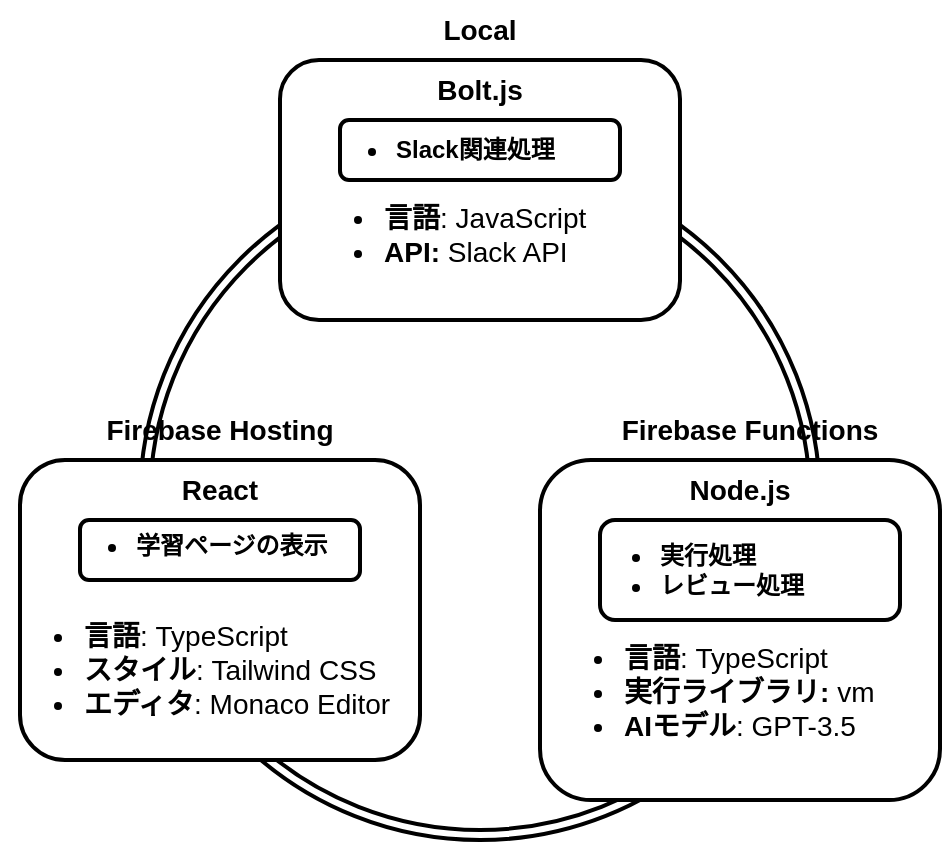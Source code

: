 <mxfile>
    <diagram id="JfMTk4QZT6uSCENoUZXJ" name="Page-1">
        <mxGraphModel dx="1034" dy="788" grid="1" gridSize="10" guides="1" tooltips="1" connect="1" arrows="1" fold="1" page="1" pageScale="1" pageWidth="827" pageHeight="1169" background="#ffffff" math="0" shadow="0">
            <root>
                <mxCell id="0"/>
                <mxCell id="1" parent="0"/>
                <mxCell id="17" value="" style="ellipse;shape=doubleEllipse;whiteSpace=wrap;html=1;aspect=fixed;strokeColor=#000000;strokeWidth=2;fontSize=14;fontColor=#000000;fillColor=none;" vertex="1" parent="1">
                    <mxGeometry x="110" y="150" width="340" height="340" as="geometry"/>
                </mxCell>
                <mxCell id="5" value="" style="rounded=1;whiteSpace=wrap;html=1;strokeColor=#000000;strokeWidth=2;fontSize=14;fontColor=#000000;fillColor=#FFFFFF;" vertex="1" parent="1">
                    <mxGeometry x="50" y="300" width="200" height="150" as="geometry"/>
                </mxCell>
                <mxCell id="2" value="" style="rounded=1;whiteSpace=wrap;html=1;fillColor=none;strokeColor=#000000;strokeWidth=2;" vertex="1" parent="1">
                    <mxGeometry x="80" y="330" width="140" height="30" as="geometry"/>
                </mxCell>
                <mxCell id="3" value="&lt;font size=&quot;1&quot; color=&quot;#000000&quot;&gt;&lt;b style=&quot;font-size: 14px;&quot;&gt;React&lt;/b&gt;&lt;/font&gt;" style="text;html=1;strokeColor=none;fillColor=none;align=center;verticalAlign=middle;whiteSpace=wrap;rounded=0;strokeWidth=1;" vertex="1" parent="1">
                    <mxGeometry x="120" y="300" width="60" height="30" as="geometry"/>
                </mxCell>
                <mxCell id="4" value="&lt;ul&gt;&lt;li&gt;&lt;b&gt;学習ページの表示&lt;/b&gt;&lt;/li&gt;&lt;/ul&gt;" style="text;html=1;strokeColor=none;fillColor=none;align=left;verticalAlign=middle;whiteSpace=wrap;rounded=0;strokeWidth=1;fontColor=#000000;" vertex="1" parent="1">
                    <mxGeometry x="66" y="330" width="144" height="25" as="geometry"/>
                </mxCell>
                <mxCell id="6" value="&lt;font size=&quot;1&quot; color=&quot;#000000&quot;&gt;&lt;b style=&quot;font-size: 14px;&quot;&gt;Firebase Hosting&lt;/b&gt;&lt;/font&gt;" style="text;html=1;strokeColor=none;fillColor=none;align=center;verticalAlign=middle;whiteSpace=wrap;rounded=0;strokeWidth=1;" vertex="1" parent="1">
                    <mxGeometry x="90" y="270" width="120" height="30" as="geometry"/>
                </mxCell>
                <mxCell id="7" value="" style="rounded=1;whiteSpace=wrap;html=1;strokeColor=#000000;strokeWidth=2;fontSize=14;fontColor=#000000;fillColor=#FFFFFF;" vertex="1" parent="1">
                    <mxGeometry x="310" y="300" width="200" height="170" as="geometry"/>
                </mxCell>
                <mxCell id="8" value="" style="rounded=1;whiteSpace=wrap;html=1;fillColor=none;strokeColor=#000000;strokeWidth=2;" vertex="1" parent="1">
                    <mxGeometry x="340" y="330" width="150" height="50" as="geometry"/>
                </mxCell>
                <mxCell id="9" value="&lt;font size=&quot;1&quot; color=&quot;#000000&quot;&gt;&lt;b style=&quot;font-size: 14px;&quot;&gt;Node.js&lt;/b&gt;&lt;/font&gt;" style="text;html=1;strokeColor=none;fillColor=none;align=center;verticalAlign=middle;whiteSpace=wrap;rounded=0;strokeWidth=1;" vertex="1" parent="1">
                    <mxGeometry x="380" y="300" width="60" height="30" as="geometry"/>
                </mxCell>
                <mxCell id="10" value="&lt;ul&gt;&lt;li&gt;&lt;b&gt;実行処理&lt;/b&gt;&lt;/li&gt;&lt;li&gt;&lt;b&gt;レビュー処理&lt;/b&gt;&lt;/li&gt;&lt;/ul&gt;" style="text;html=1;strokeColor=none;fillColor=none;align=left;verticalAlign=middle;whiteSpace=wrap;rounded=0;strokeWidth=1;fontColor=#000000;" vertex="1" parent="1">
                    <mxGeometry x="328" y="330" width="144" height="50" as="geometry"/>
                </mxCell>
                <mxCell id="11" value="&lt;font size=&quot;1&quot; color=&quot;#000000&quot;&gt;&lt;b style=&quot;font-size: 14px;&quot;&gt;Firebase Functions&lt;/b&gt;&lt;/font&gt;" style="text;html=1;strokeColor=none;fillColor=none;align=center;verticalAlign=middle;whiteSpace=wrap;rounded=0;strokeWidth=1;" vertex="1" parent="1">
                    <mxGeometry x="345" y="270" width="140" height="30" as="geometry"/>
                </mxCell>
                <mxCell id="12" value="" style="rounded=1;whiteSpace=wrap;html=1;strokeColor=#000000;strokeWidth=2;fontSize=14;fontColor=#000000;fillColor=#FFFFFF;" vertex="1" parent="1">
                    <mxGeometry x="180" y="100" width="200" height="130" as="geometry"/>
                </mxCell>
                <mxCell id="13" value="" style="rounded=1;whiteSpace=wrap;html=1;fillColor=none;strokeColor=#000000;strokeWidth=2;" vertex="1" parent="1">
                    <mxGeometry x="210" y="130" width="140" height="30" as="geometry"/>
                </mxCell>
                <mxCell id="14" value="&lt;font size=&quot;1&quot; color=&quot;#000000&quot;&gt;&lt;b style=&quot;font-size: 14px;&quot;&gt;Bolt.js&lt;/b&gt;&lt;/font&gt;" style="text;html=1;strokeColor=none;fillColor=none;align=center;verticalAlign=middle;whiteSpace=wrap;rounded=0;strokeWidth=1;" vertex="1" parent="1">
                    <mxGeometry x="250" y="100" width="60" height="30" as="geometry"/>
                </mxCell>
                <mxCell id="15" value="&lt;ul&gt;&lt;li&gt;&lt;b&gt;Slack関連処理&lt;/b&gt;&lt;/li&gt;&lt;/ul&gt;" style="text;html=1;strokeColor=none;fillColor=none;align=left;verticalAlign=middle;whiteSpace=wrap;rounded=0;strokeWidth=1;fontColor=#000000;" vertex="1" parent="1">
                    <mxGeometry x="196" y="120" width="144" height="50" as="geometry"/>
                </mxCell>
                <mxCell id="16" value="&lt;font color=&quot;#000000&quot;&gt;&lt;span style=&quot;font-size: 14px;&quot;&gt;&lt;b&gt;Local&lt;/b&gt;&lt;/span&gt;&lt;/font&gt;" style="text;html=1;strokeColor=none;fillColor=none;align=center;verticalAlign=middle;whiteSpace=wrap;rounded=0;strokeWidth=1;" vertex="1" parent="1">
                    <mxGeometry x="240" y="70" width="80" height="30" as="geometry"/>
                </mxCell>
                <mxCell id="18" value="&lt;ul&gt;&lt;li&gt;&lt;strong&gt;言語&lt;/strong&gt;: TypeScript&lt;/li&gt;&lt;li&gt;&lt;strong&gt;スタイル&lt;/strong&gt;: Tailwind CSS&lt;/li&gt;&lt;li&gt;&lt;strong&gt;エディタ&lt;/strong&gt;: Monaco Editor&lt;/li&gt;&lt;/ul&gt;" style="text;strokeColor=none;fillColor=none;html=1;whiteSpace=wrap;verticalAlign=middle;overflow=hidden;strokeWidth=2;fontSize=14;fontColor=#000000;" vertex="1" parent="1">
                    <mxGeometry x="40" y="355" width="210" height="100" as="geometry"/>
                </mxCell>
                <mxCell id="19" value="&lt;ul&gt;&lt;li&gt;&lt;strong&gt;言語&lt;/strong&gt;: TypeScript&lt;/li&gt;&lt;li&gt;&lt;b&gt;実行ライブラリ:&amp;nbsp;&lt;/b&gt;vm&lt;/li&gt;&lt;li&gt;&lt;strong&gt;AIモデル&lt;/strong&gt;: GPT-3.5&lt;/li&gt;&lt;/ul&gt;" style="text;whiteSpace=wrap;html=1;fontSize=14;fontColor=#000000;" vertex="1" parent="1">
                    <mxGeometry x="310" y="370" width="180" height="100" as="geometry"/>
                </mxCell>
                <mxCell id="21" value="&lt;ul&gt;&lt;li&gt;&lt;strong&gt;言語&lt;/strong&gt;: JavaScript&lt;/li&gt;&lt;li&gt;&lt;b&gt;API: &lt;/b&gt;Slack API&lt;/li&gt;&lt;/ul&gt;" style="text;whiteSpace=wrap;html=1;fontSize=14;fontColor=#000000;" vertex="1" parent="1">
                    <mxGeometry x="190" y="150" width="150" height="70" as="geometry"/>
                </mxCell>
            </root>
        </mxGraphModel>
    </diagram>
</mxfile>